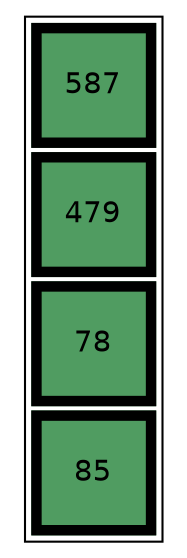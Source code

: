 digraph structs {
	node [fontname=Helvetica shape=none]
	n [label=<<table><tr><td width="60" height="60" border="5" bgcolor = "#509c61">587</td></tr><tr><td width="60" height="60" border="5" bgcolor = "#509c61">479</td></tr><tr><td width="60" height="60" border="5" bgcolor = "#509c61">78</td></tr><tr><td width="60" height="60" border="5" bgcolor = "#509c61">85</td></tr></table>>]
}
